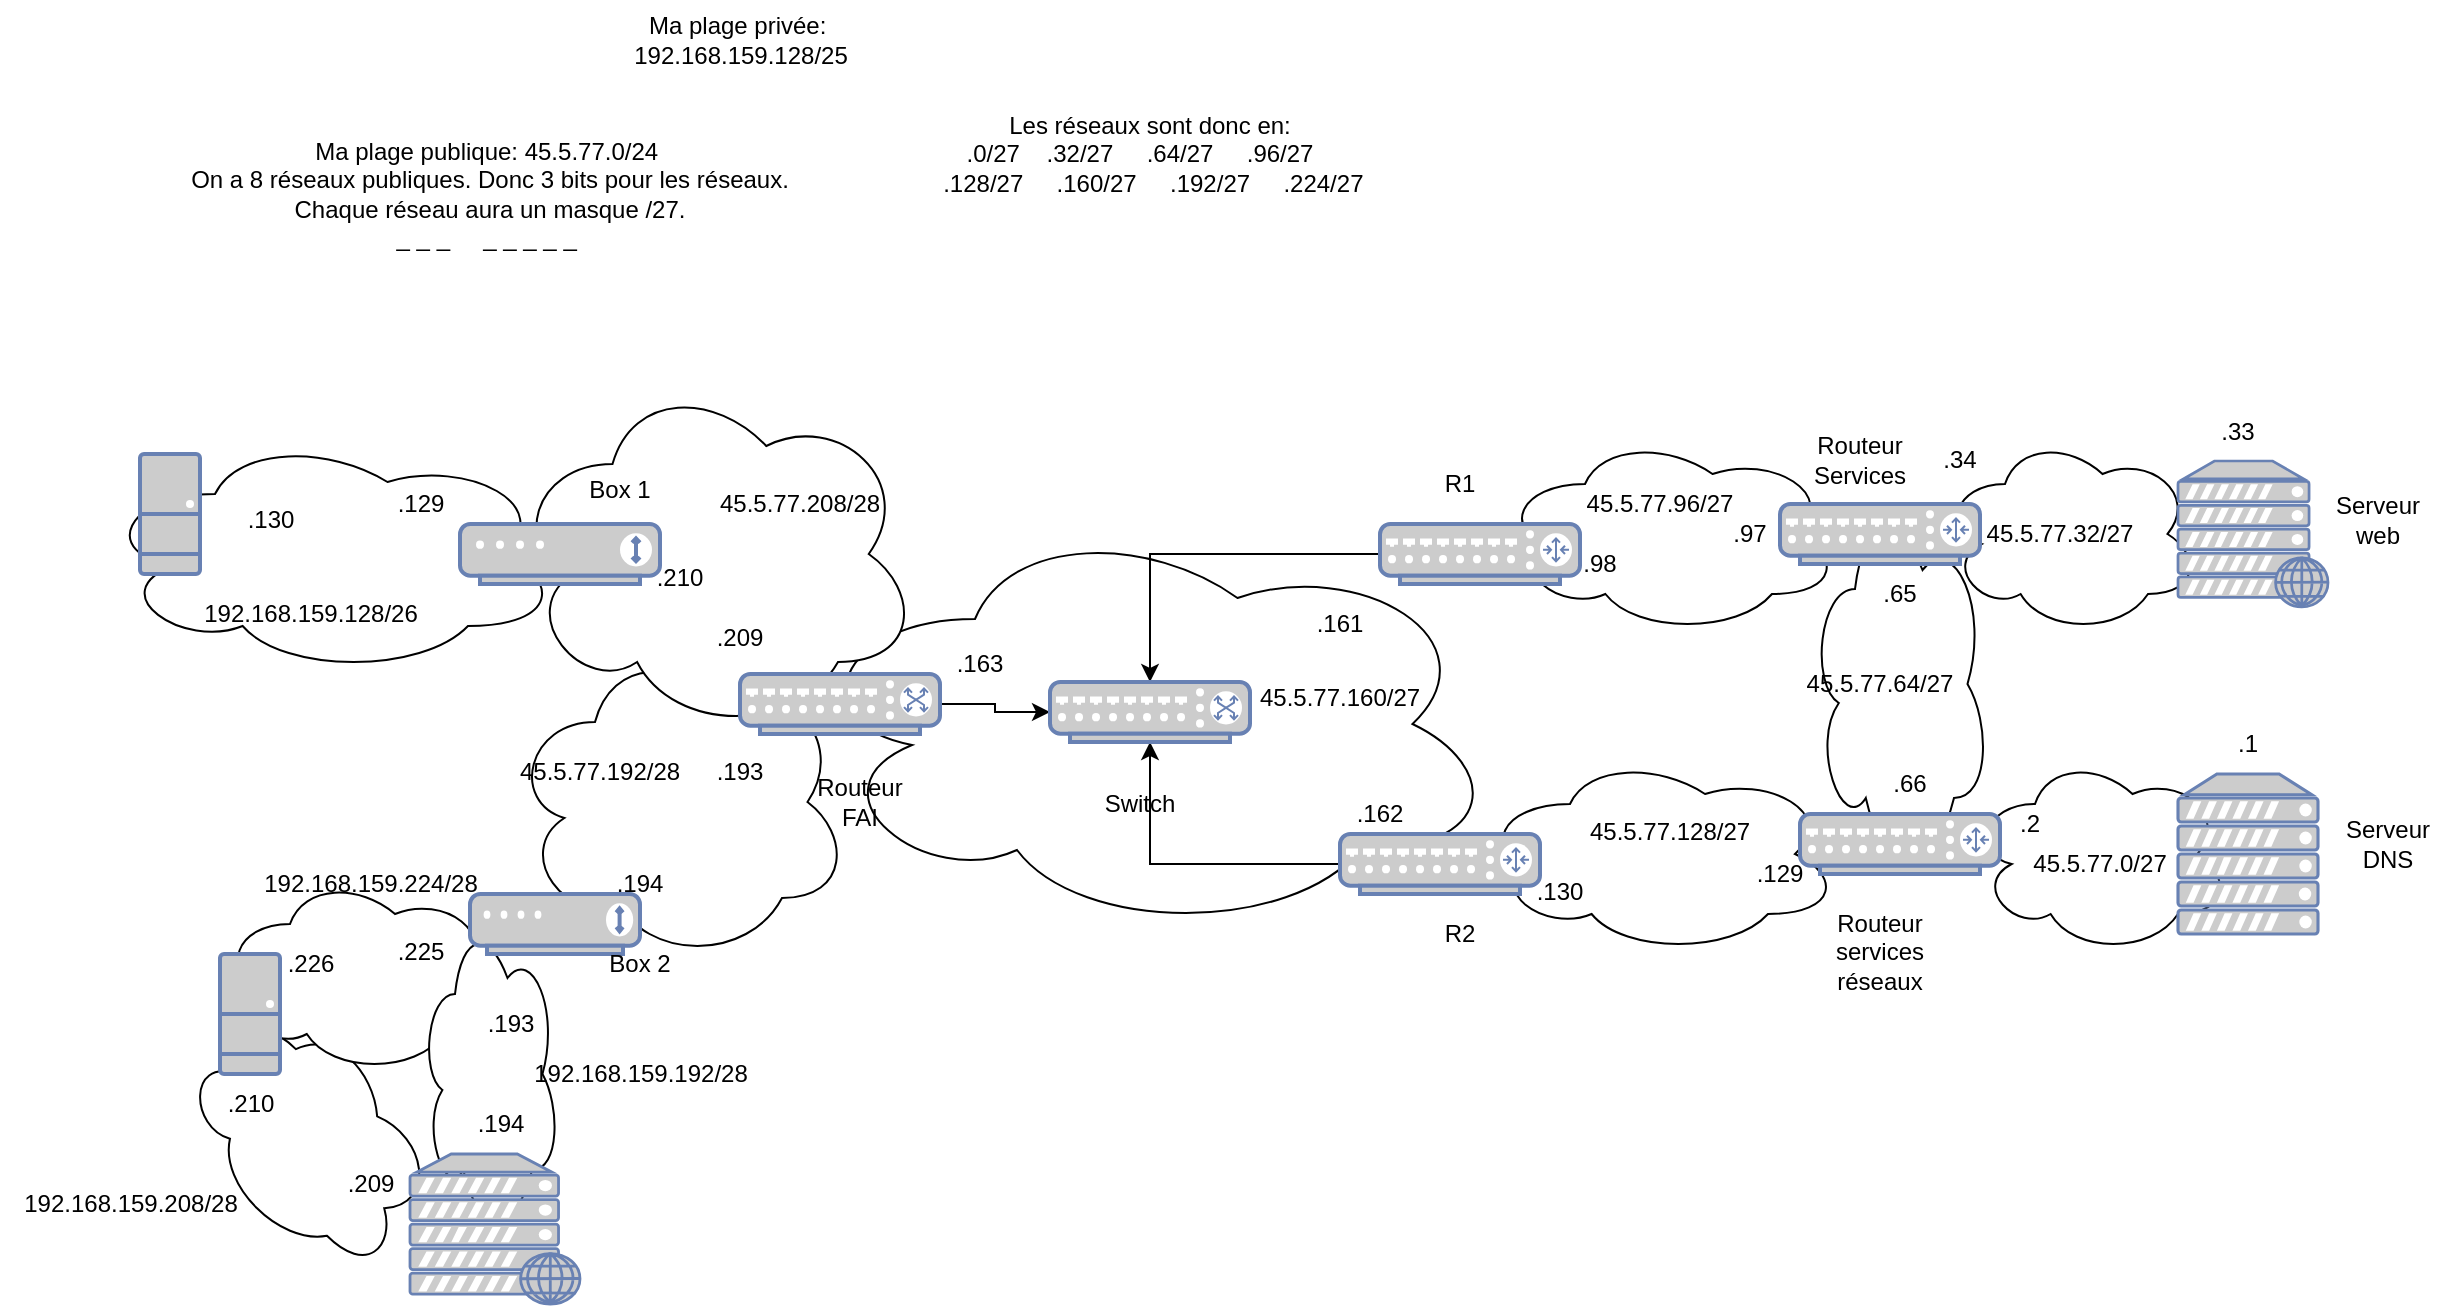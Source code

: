 <mxfile version="24.4.0" type="device">
  <diagram id="l8hXMBHkgcEJcSW0mbfh" name="Page-1">
    <mxGraphModel dx="917" dy="482" grid="1" gridSize="10" guides="1" tooltips="1" connect="1" arrows="1" fold="1" page="1" pageScale="1" pageWidth="1169" pageHeight="827" math="0" shadow="0">
      <root>
        <mxCell id="0" />
        <mxCell id="1" parent="0" />
        <mxCell id="5fzn8Fy4KT_bQaTVRo2v-15" value="" style="ellipse;shape=cloud;whiteSpace=wrap;html=1;rotation=45;" parent="1" vertex="1">
          <mxGeometry x="95" y="530" width="140" height="100" as="geometry" />
        </mxCell>
        <mxCell id="5fzn8Fy4KT_bQaTVRo2v-12" value="" style="ellipse;shape=cloud;whiteSpace=wrap;html=1;" parent="1" vertex="1">
          <mxGeometry x="120" y="450" width="140" height="100" as="geometry" />
        </mxCell>
        <mxCell id="D6tEvtKrUfXG-Pyescyl-3" value="" style="ellipse;shape=cloud;whiteSpace=wrap;html=1;" parent="1" vertex="1">
          <mxGeometry x="265" y="334" width="170" height="160" as="geometry" />
        </mxCell>
        <mxCell id="cmIliTEzf_1W-r9lub-7-33" value="" style="ellipse;shape=cloud;whiteSpace=wrap;html=1;" parent="1" vertex="1">
          <mxGeometry x="915" y="260" width="90" height="190" as="geometry" />
        </mxCell>
        <mxCell id="cmIliTEzf_1W-r9lub-7-30" value="" style="ellipse;shape=cloud;whiteSpace=wrap;html=1;" parent="1" vertex="1">
          <mxGeometry x="995" y="390" width="130" height="100" as="geometry" />
        </mxCell>
        <mxCell id="cmIliTEzf_1W-r9lub-7-28" value="" style="ellipse;shape=cloud;whiteSpace=wrap;html=1;" parent="1" vertex="1">
          <mxGeometry x="980" y="230" width="130" height="100" as="geometry" />
        </mxCell>
        <mxCell id="cmIliTEzf_1W-r9lub-7-29" value="" style="ellipse;shape=cloud;whiteSpace=wrap;html=1;" parent="1" vertex="1">
          <mxGeometry x="760" y="230" width="170" height="100" as="geometry" />
        </mxCell>
        <mxCell id="cmIliTEzf_1W-r9lub-7-27" value="" style="ellipse;shape=cloud;whiteSpace=wrap;html=1;" parent="1" vertex="1">
          <mxGeometry x="750" y="390" width="180" height="100" as="geometry" />
        </mxCell>
        <mxCell id="cmIliTEzf_1W-r9lub-7-25" value="" style="ellipse;shape=cloud;whiteSpace=wrap;html=1;" parent="1" vertex="1">
          <mxGeometry x="410" y="270" width="350" height="210" as="geometry" />
        </mxCell>
        <mxCell id="cmIliTEzf_1W-r9lub-7-21" value="" style="ellipse;shape=cloud;whiteSpace=wrap;html=1;" parent="1" vertex="1">
          <mxGeometry x="265" y="200" width="205" height="180" as="geometry" />
        </mxCell>
        <mxCell id="cmIliTEzf_1W-r9lub-7-2" value="" style="ellipse;shape=cloud;whiteSpace=wrap;html=1;" parent="1" vertex="1">
          <mxGeometry x="60" y="230" width="230" height="120" as="geometry" />
        </mxCell>
        <mxCell id="qgD5tTc_1KPC8Zkf11dO-2" style="edgeStyle=orthogonalEdgeStyle;rounded=0;orthogonalLoop=1;jettySize=auto;html=1;" parent="1" source="cmIliTEzf_1W-r9lub-7-3" target="qgD5tTc_1KPC8Zkf11dO-1" edge="1">
          <mxGeometry relative="1" as="geometry" />
        </mxCell>
        <mxCell id="cmIliTEzf_1W-r9lub-7-3" value="" style="fontColor=#0066CC;verticalAlign=top;verticalLabelPosition=bottom;labelPosition=center;align=center;html=1;outlineConnect=0;fillColor=#CCCCCC;strokeColor=#6881B3;gradientColor=none;gradientDirection=north;strokeWidth=2;shape=mxgraph.networks.switch;" parent="1" vertex="1">
          <mxGeometry x="380" y="350" width="100" height="30" as="geometry" />
        </mxCell>
        <mxCell id="cmIliTEzf_1W-r9lub-7-5" value="" style="ellipse;shape=cloud;whiteSpace=wrap;html=1;" parent="1" vertex="1">
          <mxGeometry x="220" y="470" width="70" height="160" as="geometry" />
        </mxCell>
        <mxCell id="cmIliTEzf_1W-r9lub-7-4" value="" style="fontColor=#0066CC;verticalAlign=top;verticalLabelPosition=bottom;labelPosition=center;align=center;html=1;outlineConnect=0;fillColor=#CCCCCC;strokeColor=#6881B3;gradientColor=none;gradientDirection=north;strokeWidth=2;shape=mxgraph.networks.desktop_pc;direction=west;" parent="1" vertex="1">
          <mxGeometry x="80" y="240" width="30" height="60" as="geometry" />
        </mxCell>
        <mxCell id="cmIliTEzf_1W-r9lub-7-6" value="" style="fontColor=#0066CC;verticalAlign=top;verticalLabelPosition=bottom;labelPosition=center;align=center;html=1;outlineConnect=0;fillColor=#CCCCCC;strokeColor=#6881B3;gradientColor=none;gradientDirection=north;strokeWidth=2;shape=mxgraph.networks.desktop_pc;direction=west;" parent="1" vertex="1">
          <mxGeometry x="120" y="490" width="30" height="60" as="geometry" />
        </mxCell>
        <mxCell id="cmIliTEzf_1W-r9lub-7-7" value="" style="fontColor=#0066CC;verticalAlign=top;verticalLabelPosition=bottom;labelPosition=center;align=center;html=1;outlineConnect=0;fillColor=#CCCCCC;strokeColor=#6881B3;gradientColor=none;gradientDirection=north;strokeWidth=2;shape=mxgraph.networks.web_server;" parent="1" vertex="1">
          <mxGeometry x="215" y="590" width="85" height="75" as="geometry" />
        </mxCell>
        <mxCell id="cmIliTEzf_1W-r9lub-7-8" value="" style="fontColor=#0066CC;verticalAlign=top;verticalLabelPosition=bottom;labelPosition=center;align=center;html=1;outlineConnect=0;fillColor=#CCCCCC;strokeColor=#6881B3;gradientColor=none;gradientDirection=north;strokeWidth=2;shape=mxgraph.networks.modem;" parent="1" vertex="1">
          <mxGeometry x="245" y="460" width="85" height="30" as="geometry" />
        </mxCell>
        <mxCell id="cmIliTEzf_1W-r9lub-7-9" value="" style="fontColor=#0066CC;verticalAlign=top;verticalLabelPosition=bottom;labelPosition=center;align=center;html=1;outlineConnect=0;fillColor=#CCCCCC;strokeColor=#6881B3;gradientColor=none;gradientDirection=north;strokeWidth=2;shape=mxgraph.networks.modem;" parent="1" vertex="1">
          <mxGeometry x="240" y="275" width="100" height="30" as="geometry" />
        </mxCell>
        <mxCell id="qgD5tTc_1KPC8Zkf11dO-3" style="edgeStyle=orthogonalEdgeStyle;rounded=0;orthogonalLoop=1;jettySize=auto;html=1;" parent="1" source="cmIliTEzf_1W-r9lub-7-11" target="qgD5tTc_1KPC8Zkf11dO-1" edge="1">
          <mxGeometry relative="1" as="geometry" />
        </mxCell>
        <mxCell id="cmIliTEzf_1W-r9lub-7-11" value="" style="fontColor=#0066CC;verticalAlign=top;verticalLabelPosition=bottom;labelPosition=center;align=center;html=1;outlineConnect=0;fillColor=#CCCCCC;strokeColor=#6881B3;gradientColor=none;gradientDirection=north;strokeWidth=2;shape=mxgraph.networks.router;" parent="1" vertex="1">
          <mxGeometry x="700" y="275" width="100" height="30" as="geometry" />
        </mxCell>
        <mxCell id="qgD5tTc_1KPC8Zkf11dO-4" style="edgeStyle=orthogonalEdgeStyle;rounded=0;orthogonalLoop=1;jettySize=auto;html=1;" parent="1" source="cmIliTEzf_1W-r9lub-7-12" target="qgD5tTc_1KPC8Zkf11dO-1" edge="1">
          <mxGeometry relative="1" as="geometry" />
        </mxCell>
        <mxCell id="cmIliTEzf_1W-r9lub-7-12" value="" style="fontColor=#0066CC;verticalAlign=top;verticalLabelPosition=bottom;labelPosition=center;align=center;html=1;outlineConnect=0;fillColor=#CCCCCC;strokeColor=#6881B3;gradientColor=none;gradientDirection=north;strokeWidth=2;shape=mxgraph.networks.router;" parent="1" vertex="1">
          <mxGeometry x="680" y="430" width="100" height="30" as="geometry" />
        </mxCell>
        <mxCell id="cmIliTEzf_1W-r9lub-7-13" value="" style="fontColor=#0066CC;verticalAlign=top;verticalLabelPosition=bottom;labelPosition=center;align=center;html=1;outlineConnect=0;fillColor=#CCCCCC;strokeColor=#6881B3;gradientColor=none;gradientDirection=north;strokeWidth=2;shape=mxgraph.networks.router;" parent="1" vertex="1">
          <mxGeometry x="910" y="420" width="100" height="30" as="geometry" />
        </mxCell>
        <mxCell id="cmIliTEzf_1W-r9lub-7-14" value="" style="fontColor=#0066CC;verticalAlign=top;verticalLabelPosition=bottom;labelPosition=center;align=center;html=1;outlineConnect=0;fillColor=#CCCCCC;strokeColor=#6881B3;gradientColor=none;gradientDirection=north;strokeWidth=2;shape=mxgraph.networks.router;" parent="1" vertex="1">
          <mxGeometry x="900" y="265" width="100" height="30" as="geometry" />
        </mxCell>
        <mxCell id="cmIliTEzf_1W-r9lub-7-18" value="" style="fontColor=#0066CC;verticalAlign=top;verticalLabelPosition=bottom;labelPosition=center;align=center;html=1;outlineConnect=0;fillColor=#CCCCCC;strokeColor=#6881B3;gradientColor=none;gradientDirection=north;strokeWidth=2;shape=mxgraph.networks.web_server;" parent="1" vertex="1">
          <mxGeometry x="1099" y="243.5" width="75" height="73" as="geometry" />
        </mxCell>
        <mxCell id="cmIliTEzf_1W-r9lub-7-19" value="" style="fontColor=#0066CC;verticalAlign=top;verticalLabelPosition=bottom;labelPosition=center;align=center;html=1;outlineConnect=0;fillColor=#CCCCCC;strokeColor=#6881B3;gradientColor=none;gradientDirection=north;strokeWidth=2;shape=mxgraph.networks.server;" parent="1" vertex="1">
          <mxGeometry x="1099" y="400" width="70" height="80" as="geometry" />
        </mxCell>
        <mxCell id="cmIliTEzf_1W-r9lub-7-31" value="Ma plage publique:&amp;nbsp;45.5.77.0/24&amp;nbsp;&lt;br&gt;On a 8 réseaux publiques. Donc 3 bits pour les réseaux. Chaque réseau aura un masque /27.&lt;br&gt;_ _ _&amp;nbsp; &amp;nbsp; &amp;nbsp;_ _ _ _ _&amp;nbsp;" style="text;html=1;align=center;verticalAlign=middle;whiteSpace=wrap;rounded=0;" parent="1" vertex="1">
          <mxGeometry x="90" y="60" width="330" height="100" as="geometry" />
        </mxCell>
        <mxCell id="cmIliTEzf_1W-r9lub-7-34" value="45.5.77.96/27" style="text;html=1;align=center;verticalAlign=middle;whiteSpace=wrap;rounded=0;" parent="1" vertex="1">
          <mxGeometry x="810" y="243" width="60" height="44" as="geometry" />
        </mxCell>
        <mxCell id="cmIliTEzf_1W-r9lub-7-35" value="45.5.77.32/27" style="text;html=1;align=center;verticalAlign=middle;whiteSpace=wrap;rounded=0;" parent="1" vertex="1">
          <mxGeometry x="1010" y="265" width="60" height="30" as="geometry" />
        </mxCell>
        <mxCell id="cmIliTEzf_1W-r9lub-7-36" value="45.5.77.0/27" style="text;html=1;align=center;verticalAlign=middle;whiteSpace=wrap;rounded=0;" parent="1" vertex="1">
          <mxGeometry x="1030" y="430" width="60" height="30" as="geometry" />
        </mxCell>
        <mxCell id="cmIliTEzf_1W-r9lub-7-37" value="45.5.77.128/27" style="text;html=1;align=center;verticalAlign=middle;whiteSpace=wrap;rounded=0;" parent="1" vertex="1">
          <mxGeometry x="815" y="414" width="60" height="30" as="geometry" />
        </mxCell>
        <mxCell id="cmIliTEzf_1W-r9lub-7-38" value="45.5.77.64/27" style="text;html=1;align=center;verticalAlign=middle;whiteSpace=wrap;rounded=0;" parent="1" vertex="1">
          <mxGeometry x="920" y="340" width="60" height="30" as="geometry" />
        </mxCell>
        <mxCell id="cmIliTEzf_1W-r9lub-7-39" value="45.5.77.160/27" style="text;html=1;align=center;verticalAlign=middle;whiteSpace=wrap;rounded=0;" parent="1" vertex="1">
          <mxGeometry x="650" y="346.5" width="60" height="30" as="geometry" />
        </mxCell>
        <mxCell id="cmIliTEzf_1W-r9lub-7-41" value="45.5.77.192/28" style="text;html=1;align=center;verticalAlign=middle;whiteSpace=wrap;rounded=0;" parent="1" vertex="1">
          <mxGeometry x="280" y="384" width="60" height="30" as="geometry" />
        </mxCell>
        <mxCell id="cmIliTEzf_1W-r9lub-7-43" value=".33" style="text;html=1;align=center;verticalAlign=middle;whiteSpace=wrap;rounded=0;" parent="1" vertex="1">
          <mxGeometry x="1099" y="213.5" width="60" height="30" as="geometry" />
        </mxCell>
        <mxCell id="cmIliTEzf_1W-r9lub-7-46" value="Les réseaux sont donc en:&lt;br&gt;.0/27&amp;nbsp; &amp;nbsp; .32/27&amp;nbsp; &amp;nbsp; &amp;nbsp;.64/27&amp;nbsp; &amp;nbsp; &amp;nbsp;.96/27&amp;nbsp; &amp;nbsp; &amp;nbsp;.128/27&amp;nbsp; &amp;nbsp; &amp;nbsp;.160/27&amp;nbsp; &amp;nbsp; &amp;nbsp;.192/27&amp;nbsp; &amp;nbsp; &amp;nbsp;.224/27" style="text;html=1;align=center;verticalAlign=middle;whiteSpace=wrap;rounded=0;" parent="1" vertex="1">
          <mxGeometry x="470" y="60" width="230" height="60" as="geometry" />
        </mxCell>
        <mxCell id="cmIliTEzf_1W-r9lub-7-48" value=".1" style="text;html=1;align=center;verticalAlign=middle;whiteSpace=wrap;rounded=0;" parent="1" vertex="1">
          <mxGeometry x="1104" y="370" width="60" height="30" as="geometry" />
        </mxCell>
        <mxCell id="cmIliTEzf_1W-r9lub-7-49" value=".34" style="text;html=1;align=center;verticalAlign=middle;whiteSpace=wrap;rounded=0;" parent="1" vertex="1">
          <mxGeometry x="960" y="228" width="60" height="30" as="geometry" />
        </mxCell>
        <mxCell id="cmIliTEzf_1W-r9lub-7-50" value=".65" style="text;html=1;align=center;verticalAlign=middle;whiteSpace=wrap;rounded=0;" parent="1" vertex="1">
          <mxGeometry x="930" y="295" width="60" height="30" as="geometry" />
        </mxCell>
        <mxCell id="cmIliTEzf_1W-r9lub-7-51" value=".66" style="text;html=1;align=center;verticalAlign=middle;whiteSpace=wrap;rounded=0;" parent="1" vertex="1">
          <mxGeometry x="935" y="390" width="60" height="30" as="geometry" />
        </mxCell>
        <mxCell id="cmIliTEzf_1W-r9lub-7-52" value=".129" style="text;html=1;align=center;verticalAlign=middle;whiteSpace=wrap;rounded=0;" parent="1" vertex="1">
          <mxGeometry x="870" y="435" width="60" height="30" as="geometry" />
        </mxCell>
        <mxCell id="cmIliTEzf_1W-r9lub-7-53" value=".130" style="text;html=1;align=center;verticalAlign=middle;whiteSpace=wrap;rounded=0;" parent="1" vertex="1">
          <mxGeometry x="760" y="444" width="60" height="30" as="geometry" />
        </mxCell>
        <mxCell id="cmIliTEzf_1W-r9lub-7-54" value=".97" style="text;html=1;align=center;verticalAlign=middle;whiteSpace=wrap;rounded=0;" parent="1" vertex="1">
          <mxGeometry x="855" y="265" width="60" height="30" as="geometry" />
        </mxCell>
        <mxCell id="cmIliTEzf_1W-r9lub-7-55" value=".98" style="text;html=1;align=center;verticalAlign=middle;whiteSpace=wrap;rounded=0;" parent="1" vertex="1">
          <mxGeometry x="780" y="280" width="60" height="30" as="geometry" />
        </mxCell>
        <mxCell id="cmIliTEzf_1W-r9lub-7-56" value=".162" style="text;html=1;align=center;verticalAlign=middle;whiteSpace=wrap;rounded=0;" parent="1" vertex="1">
          <mxGeometry x="670" y="405" width="60" height="30" as="geometry" />
        </mxCell>
        <mxCell id="cmIliTEzf_1W-r9lub-7-57" value=".161" style="text;html=1;align=center;verticalAlign=middle;whiteSpace=wrap;rounded=0;" parent="1" vertex="1">
          <mxGeometry x="650" y="310" width="60" height="30" as="geometry" />
        </mxCell>
        <mxCell id="cmIliTEzf_1W-r9lub-7-60" value=".209" style="text;html=1;align=center;verticalAlign=middle;whiteSpace=wrap;rounded=0;" parent="1" vertex="1">
          <mxGeometry x="350" y="316.5" width="60" height="30" as="geometry" />
        </mxCell>
        <mxCell id="cmIliTEzf_1W-r9lub-7-61" value=".210" style="text;html=1;align=center;verticalAlign=middle;whiteSpace=wrap;rounded=0;" parent="1" vertex="1">
          <mxGeometry x="320" y="286.5" width="60" height="30" as="geometry" />
        </mxCell>
        <mxCell id="QmN082Hiia21C6du366i-1" value="Serveur web" style="text;html=1;align=center;verticalAlign=middle;whiteSpace=wrap;rounded=0;" parent="1" vertex="1">
          <mxGeometry x="1169" y="258" width="60" height="30" as="geometry" />
        </mxCell>
        <mxCell id="QmN082Hiia21C6du366i-2" value="Serveur DNS" style="text;html=1;align=center;verticalAlign=middle;whiteSpace=wrap;rounded=0;" parent="1" vertex="1">
          <mxGeometry x="1174" y="420" width="60" height="30" as="geometry" />
        </mxCell>
        <mxCell id="QmN082Hiia21C6du366i-3" value="Routeur&lt;div&gt;Services&lt;/div&gt;" style="text;html=1;align=center;verticalAlign=middle;whiteSpace=wrap;rounded=0;" parent="1" vertex="1">
          <mxGeometry x="910" y="228" width="60" height="30" as="geometry" />
        </mxCell>
        <mxCell id="QmN082Hiia21C6du366i-4" value="Routeur services réseaux" style="text;html=1;align=center;verticalAlign=middle;whiteSpace=wrap;rounded=0;" parent="1" vertex="1">
          <mxGeometry x="920" y="474" width="60" height="30" as="geometry" />
        </mxCell>
        <mxCell id="QmN082Hiia21C6du366i-5" value="R2" style="text;html=1;align=center;verticalAlign=middle;whiteSpace=wrap;rounded=0;" parent="1" vertex="1">
          <mxGeometry x="710" y="465" width="60" height="30" as="geometry" />
        </mxCell>
        <mxCell id="QmN082Hiia21C6du366i-6" value="R1" style="text;html=1;align=center;verticalAlign=middle;whiteSpace=wrap;rounded=0;" parent="1" vertex="1">
          <mxGeometry x="710" y="240" width="60" height="30" as="geometry" />
        </mxCell>
        <mxCell id="QmN082Hiia21C6du366i-7" value="Routeur FAI" style="text;html=1;align=center;verticalAlign=middle;whiteSpace=wrap;rounded=0;" parent="1" vertex="1">
          <mxGeometry x="410" y="399" width="60" height="30" as="geometry" />
        </mxCell>
        <mxCell id="QmN082Hiia21C6du366i-8" value="Box 2" style="text;html=1;align=center;verticalAlign=middle;whiteSpace=wrap;rounded=0;" parent="1" vertex="1">
          <mxGeometry x="300" y="480" width="60" height="30" as="geometry" />
        </mxCell>
        <mxCell id="QmN082Hiia21C6du366i-9" value="Box 1" style="text;html=1;align=center;verticalAlign=middle;whiteSpace=wrap;rounded=0;" parent="1" vertex="1">
          <mxGeometry x="290" y="243" width="60" height="30" as="geometry" />
        </mxCell>
        <mxCell id="QmN082Hiia21C6du366i-11" value="Switch" style="text;html=1;align=center;verticalAlign=middle;whiteSpace=wrap;rounded=0;" parent="1" vertex="1">
          <mxGeometry x="550" y="400" width="60" height="30" as="geometry" />
        </mxCell>
        <mxCell id="D6tEvtKrUfXG-Pyescyl-1" value=".2" style="text;html=1;align=center;verticalAlign=middle;whiteSpace=wrap;rounded=0;" parent="1" vertex="1">
          <mxGeometry x="995" y="410" width="60" height="30" as="geometry" />
        </mxCell>
        <mxCell id="D6tEvtKrUfXG-Pyescyl-5" value=".194" style="text;html=1;align=center;verticalAlign=middle;whiteSpace=wrap;rounded=0;" parent="1" vertex="1">
          <mxGeometry x="300" y="440" width="60" height="30" as="geometry" />
        </mxCell>
        <mxCell id="D6tEvtKrUfXG-Pyescyl-6" value=".163" style="text;html=1;align=center;verticalAlign=middle;whiteSpace=wrap;rounded=0;" parent="1" vertex="1">
          <mxGeometry x="470" y="330" width="60" height="30" as="geometry" />
        </mxCell>
        <mxCell id="wHNNKZly2p6-GIU43fB2-5" value=".193" style="text;html=1;align=center;verticalAlign=middle;whiteSpace=wrap;rounded=0;" parent="1" vertex="1">
          <mxGeometry x="350" y="384" width="60" height="30" as="geometry" />
        </mxCell>
        <mxCell id="wHNNKZly2p6-GIU43fB2-6" value="45.5.77.208/28" style="text;html=1;align=center;verticalAlign=middle;whiteSpace=wrap;rounded=0;" parent="1" vertex="1">
          <mxGeometry x="380" y="250" width="60" height="30" as="geometry" />
        </mxCell>
        <mxCell id="qgD5tTc_1KPC8Zkf11dO-1" value="" style="fontColor=#0066CC;verticalAlign=top;verticalLabelPosition=bottom;labelPosition=center;align=center;html=1;outlineConnect=0;fillColor=#CCCCCC;strokeColor=#6881B3;gradientColor=none;gradientDirection=north;strokeWidth=2;shape=mxgraph.networks.switch;" parent="1" vertex="1">
          <mxGeometry x="535" y="354" width="100" height="30" as="geometry" />
        </mxCell>
        <mxCell id="5fzn8Fy4KT_bQaTVRo2v-1" value="Ma plage privée:&amp;nbsp;&lt;br&gt;192.168.159.128/25" style="text;html=1;align=center;verticalAlign=middle;resizable=0;points=[];autosize=1;strokeColor=none;fillColor=none;" parent="1" vertex="1">
          <mxGeometry x="315" y="13" width="130" height="40" as="geometry" />
        </mxCell>
        <mxCell id="5fzn8Fy4KT_bQaTVRo2v-2" value="192.168.159.128/26" style="text;html=1;align=center;verticalAlign=middle;resizable=0;points=[];autosize=1;strokeColor=none;fillColor=none;" parent="1" vertex="1">
          <mxGeometry x="100" y="305" width="130" height="30" as="geometry" />
        </mxCell>
        <mxCell id="5fzn8Fy4KT_bQaTVRo2v-3" value="192.168.159.192/28" style="text;html=1;align=center;verticalAlign=middle;resizable=0;points=[];autosize=1;strokeColor=none;fillColor=none;" parent="1" vertex="1">
          <mxGeometry x="265" y="535" width="130" height="30" as="geometry" />
        </mxCell>
        <mxCell id="5fzn8Fy4KT_bQaTVRo2v-4" value=".193" style="text;html=1;align=center;verticalAlign=middle;resizable=0;points=[];autosize=1;strokeColor=none;fillColor=none;" parent="1" vertex="1">
          <mxGeometry x="240" y="510" width="50" height="30" as="geometry" />
        </mxCell>
        <mxCell id="5fzn8Fy4KT_bQaTVRo2v-8" value=".225" style="text;html=1;align=center;verticalAlign=middle;resizable=0;points=[];autosize=1;strokeColor=none;fillColor=none;" parent="1" vertex="1">
          <mxGeometry x="195" y="474" width="50" height="30" as="geometry" />
        </mxCell>
        <mxCell id="5fzn8Fy4KT_bQaTVRo2v-9" value=".194" style="text;html=1;align=center;verticalAlign=middle;resizable=0;points=[];autosize=1;strokeColor=none;fillColor=none;" parent="1" vertex="1">
          <mxGeometry x="235" y="560" width="50" height="30" as="geometry" />
        </mxCell>
        <mxCell id="5fzn8Fy4KT_bQaTVRo2v-10" value=".129" style="text;html=1;align=center;verticalAlign=middle;resizable=0;points=[];autosize=1;strokeColor=none;fillColor=none;" parent="1" vertex="1">
          <mxGeometry x="195" y="250" width="50" height="30" as="geometry" />
        </mxCell>
        <mxCell id="5fzn8Fy4KT_bQaTVRo2v-11" value=".130" style="text;html=1;align=center;verticalAlign=middle;resizable=0;points=[];autosize=1;strokeColor=none;fillColor=none;" parent="1" vertex="1">
          <mxGeometry x="120" y="258" width="50" height="30" as="geometry" />
        </mxCell>
        <mxCell id="5fzn8Fy4KT_bQaTVRo2v-13" value=".226" style="text;html=1;align=center;verticalAlign=middle;resizable=0;points=[];autosize=1;strokeColor=none;fillColor=none;" parent="1" vertex="1">
          <mxGeometry x="140" y="480" width="50" height="30" as="geometry" />
        </mxCell>
        <mxCell id="5fzn8Fy4KT_bQaTVRo2v-16" value=".209" style="text;html=1;align=center;verticalAlign=middle;resizable=0;points=[];autosize=1;strokeColor=none;fillColor=none;" parent="1" vertex="1">
          <mxGeometry x="170" y="590" width="50" height="30" as="geometry" />
        </mxCell>
        <mxCell id="5fzn8Fy4KT_bQaTVRo2v-17" value=".210" style="text;html=1;align=center;verticalAlign=middle;resizable=0;points=[];autosize=1;strokeColor=none;fillColor=none;" parent="1" vertex="1">
          <mxGeometry x="110" y="550" width="50" height="30" as="geometry" />
        </mxCell>
        <mxCell id="5fzn8Fy4KT_bQaTVRo2v-18" value="192.168.159.208/28" style="text;html=1;align=center;verticalAlign=middle;resizable=0;points=[];autosize=1;strokeColor=none;fillColor=none;" parent="1" vertex="1">
          <mxGeometry x="10" y="600" width="130" height="30" as="geometry" />
        </mxCell>
        <mxCell id="5fzn8Fy4KT_bQaTVRo2v-19" value="192.168.159.224/28" style="text;html=1;align=center;verticalAlign=middle;resizable=0;points=[];autosize=1;strokeColor=none;fillColor=none;" parent="1" vertex="1">
          <mxGeometry x="130" y="440" width="130" height="30" as="geometry" />
        </mxCell>
      </root>
    </mxGraphModel>
  </diagram>
</mxfile>

